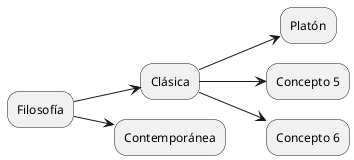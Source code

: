 @startuml test

left to right direction

"Filosofía" --> "Clásica"
"Filosofía" --> "Contemporánea"
"Clásica" --> Platón
"Clásica" --> Concepto 5
"Clásica" --> Concepto 6

@enduml

